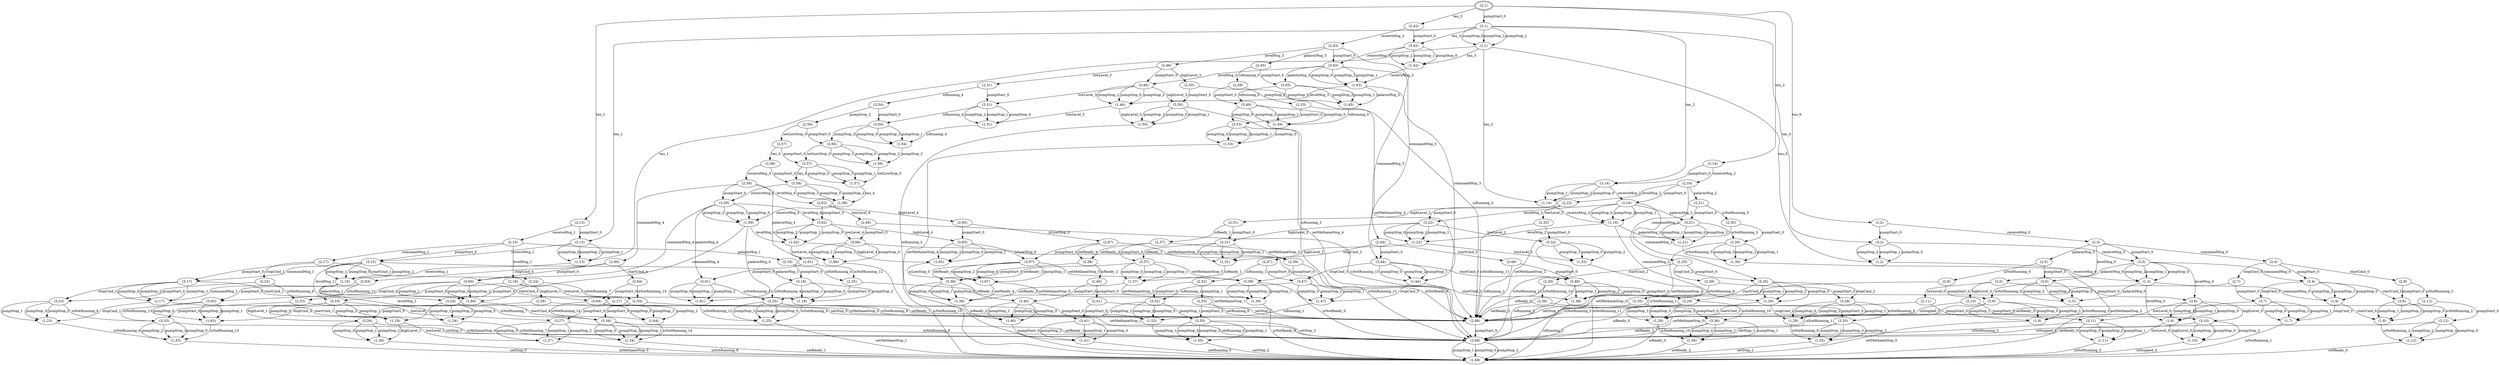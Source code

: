 digraph G {
center = TRUE;
mclimit = 10.0;
nodesep = 0.05;
node [ width=0.25, height=0.25, label="" ];
s0 [ peripheries=2 ];
s0 [label="(2,1)"];
s1 [label="(3,1)"];
s2 [label="(2,42)"];
s3 [label="(2,14)"];
s4 [label="(2,13)"];
s5 [label="(2,2)"];
s6 [label="(1,1)"];
s7 [label="(3,42)"];
s8 [label="(3,14)"];
s9 [label="(3,13)"];
s10 [label="(3,2)"];
s11 [label="(2,43)"];
s12 [label="(2,16)"];
s13 [label="(2,15)"];
s14 [label="(2,3)"];
s15 [label="(1,42)"];
s16 [label="(1,14)"];
s17 [label="(1,13)"];
s18 [label="(1,2)"];
s19 [label="(3,43)"];
s20 [label="(3,16)"];
s21 [label="(3,15)"];
s22 [label="(3,3)"];
s23 [label="(2,46)"];
s24 [label="(2,45)"];
s25 [label="(2,44)"];
s26 [label="(2,22)"];
s27 [label="(2,21)"];
s28 [label="(2,20)"];
s29 [label="(2,19)"];
s30 [label="(2,18)"];
s31 [label="(2,17)"];
s32 [label="(2,6)"];
s33 [label="(2,5)"];
s34 [label="(2,4)"];
s35 [label="(1,43)"];
s36 [label="(1,16)"];
s37 [label="(1,15)"];
s38 [label="(1,3)"];
s39 [label="(3,46)"];
s40 [label="(3,45)"];
s41 [label="(3,44)"];
s42 [label="(3,22)"];
s43 [label="(3,21)"];
s44 [label="(3,20)"];
s45 [label="(3,19)"];
s46 [label="(3,18)"];
s47 [label="(3,17)"];
s48 [label="(3,6)"];
s49 [label="(3,5)"];
s50 [label="(3,4)"];
s51 [label="(2,51)"];
s52 [label="(2,50)"];
s53 [label="(2,49)"];
s54 [label="(2,48)"];
s55 [label="(2,47)"];
s56 [label="(2,32)"];
s57 [label="(2,31)"];
s58 [label="(2,30)"];
s59 [label="(2,29)"];
s60 [label="(2,28)"];
s61 [label="(2,27)"];
s62 [label="(2,26)"];
s63 [label="(2,25)"];
s64 [label="(2,24)"];
s65 [label="(2,23)"];
s66 [label="(2,11)"];
s67 [label="(2,10)"];
s68 [label="(2,9)"];
s69 [label="(2,8)"];
s70 [label="(2,7)"];
s71 [label="(1,46)"];
s72 [label="(1,45)"];
s73 [label="(1,44)"];
s74 [label="(1,22)"];
s75 [label="(1,21)"];
s76 [label="(1,20)"];
s77 [label="(1,19)"];
s78 [label="(1,18)"];
s79 [label="(1,17)"];
s80 [label="(1,6)"];
s81 [label="(1,5)"];
s82 [label="(1,4)"];
s83 [label="(3,51)"];
s84 [label="(3,50)"];
s85 [label="(3,49)"];
s86 [label="(3,48)"];
s87 [label="(3,47)"];
s88 [label="(3,32)"];
s89 [label="(3,31)"];
s90 [label="(3,30)"];
s91 [label="(3,29)"];
s92 [label="(3,28)"];
s93 [label="(3,27)"];
s94 [label="(3,26)"];
s95 [label="(3,25)"];
s96 [label="(3,24)"];
s97 [label="(3,23)"];
s98 [label="(3,11)"];
s99 [label="(3,10)"];
s100 [label="(3,9)"];
s101 [label="(3,8)"];
s102 [label="(3,7)"];
s103 [label="(2,54)"];
s104 [label="(2,68)"];
s105 [label="(2,53)"];
s106 [label="(2,52)"];
s107 [label="(2,37)"];
s108 [label="(2,36)"];
s109 [label="(2,35)"];
s110 [label="(2,34)"];
s111 [label="(2,33)"];
s112 [label="(2,12)"];
s113 [label="(1,51)"];
s114 [label="(1,50)"];
s115 [label="(1,49)"];
s116 [label="(1,48)"];
s117 [label="(1,47)"];
s118 [label="(1,32)"];
s119 [label="(1,31)"];
s120 [label="(1,30)"];
s121 [label="(1,29)"];
s122 [label="(1,28)"];
s123 [label="(1,27)"];
s124 [label="(1,26)"];
s125 [label="(1,25)"];
s126 [label="(1,24)"];
s127 [label="(1,23)"];
s128 [label="(1,11)"];
s129 [label="(1,10)"];
s130 [label="(1,9)"];
s131 [label="(1,8)"];
s132 [label="(1,7)"];
s133 [label="(3,54)"];
s134 [label="(3,68)"];
s135 [label="(3,53)"];
s136 [label="(3,52)"];
s137 [label="(3,37)"];
s138 [label="(3,36)"];
s139 [label="(3,35)"];
s140 [label="(3,34)"];
s141 [label="(3,33)"];
s142 [label="(3,12)"];
s143 [label="(2,56)"];
s144 [label="(2,55)"];
s145 [label="(2,39)"];
s146 [label="(2,38)"];
s147 [label="(1,54)"];
s148 [label="(1,68)"];
s149 [label="(1,53)"];
s150 [label="(1,52)"];
s151 [label="(1,37)"];
s152 [label="(1,36)"];
s153 [label="(1,35)"];
s154 [label="(1,34)"];
s155 [label="(1,33)"];
s156 [label="(1,12)"];
s157 [label="(3,56)"];
s158 [label="(3,55)"];
s159 [label="(3,39)"];
s160 [label="(3,38)"];
s161 [label="(2,57)"];
s162 [label="(2,40)"];
s163 [label="(1,56)"];
s164 [label="(1,55)"];
s165 [label="(1,39)"];
s166 [label="(1,38)"];
s167 [label="(3,57)"];
s168 [label="(3,40)"];
s169 [label="(2,58)"];
s170 [label="(2,41)"];
s171 [label="(1,57)"];
s172 [label="(1,40)"];
s173 [label="(3,58)"];
s174 [label="(3,41)"];
s175 [label="(2,59)"];
s176 [label="(1,58)"];
s177 [label="(1,41)"];
s178 [label="(3,59)"];
s179 [label="(2,62)"];
s180 [label="(2,61)"];
s181 [label="(2,60)"];
s182 [label="(1,59)"];
s183 [label="(3,62)"];
s184 [label="(3,61)"];
s185 [label="(3,60)"];
s186 [label="(2,66)"];
s187 [label="(2,65)"];
s188 [label="(2,64)"];
s189 [label="(2,63)"];
s190 [label="(1,62)"];
s191 [label="(1,61)"];
s192 [label="(1,60)"];
s193 [label="(3,66)"];
s194 [label="(3,65)"];
s195 [label="(3,64)"];
s196 [label="(3,63)"];
s197 [label="(2,67)"];
s198 [label="(1,66)"];
s199 [label="(1,65)"];
s200 [label="(1,64)"];
s201 [label="(1,63)"];
s202 [label="(3,67)"];
s203 [label="(1,67)"];
s0->s1[label="pumpStart_0"];
s0->s2[label="tau_3"];
s0->s3[label="tau_2"];
s0->s4[label="tau_1"];
s0->s5[label="tau_0"];
s1->s6[label="pumpStop_2"];
s1->s6[label="pumpStop_1"];
s1->s6[label="pumpStop_0"];
s1->s7[label="tau_3"];
s1->s8[label="tau_2"];
s1->s9[label="tau_1"];
s1->s10[label="tau_0"];
s2->s7[label="pumpStart_0"];
s2->s11[label="receiveMsg_3"];
s3->s8[label="pumpStart_0"];
s3->s12[label="receiveMsg_2"];
s4->s9[label="pumpStart_0"];
s4->s13[label="receiveMsg_1"];
s5->s10[label="pumpStart_0"];
s5->s14[label="receiveMsg_0"];
s6->s15[label="tau_3"];
s6->s16[label="tau_2"];
s6->s17[label="tau_1"];
s6->s18[label="tau_0"];
s7->s15[label="pumpStop_2"];
s7->s15[label="pumpStop_1"];
s7->s15[label="pumpStop_0"];
s7->s19[label="receiveMsg_3"];
s8->s16[label="pumpStop_2"];
s8->s16[label="pumpStop_1"];
s8->s16[label="pumpStop_0"];
s8->s20[label="receiveMsg_2"];
s9->s17[label="pumpStop_2"];
s9->s17[label="pumpStop_1"];
s9->s17[label="pumpStop_0"];
s9->s21[label="receiveMsg_1"];
s10->s18[label="pumpStop_2"];
s10->s18[label="pumpStop_1"];
s10->s18[label="pumpStop_0"];
s10->s22[label="receiveMsg_0"];
s11->s19[label="pumpStart_0"];
s11->s23[label="levelMsg_3"];
s11->s24[label="palarmMsg_3"];
s11->s25[label="commandMsg_3"];
s12->s20[label="pumpStart_0"];
s12->s26[label="levelMsg_2"];
s12->s27[label="palarmMsg_2"];
s12->s28[label="commandMsg_2"];
s13->s21[label="pumpStart_0"];
s13->s29[label="levelMsg_1"];
s13->s30[label="palarmMsg_1"];
s13->s31[label="commandMsg_1"];
s14->s22[label="pumpStart_0"];
s14->s32[label="levelMsg_0"];
s14->s33[label="palarmMsg_0"];
s14->s34[label="commandMsg_0"];
s15->s35[label="receiveMsg_3"];
s16->s36[label="receiveMsg_2"];
s17->s37[label="receiveMsg_1"];
s18->s38[label="receiveMsg_0"];
s19->s35[label="pumpStop_2"];
s19->s35[label="pumpStop_1"];
s19->s35[label="pumpStop_0"];
s19->s39[label="levelMsg_3"];
s19->s40[label="palarmMsg_3"];
s19->s41[label="commandMsg_3"];
s20->s36[label="pumpStop_2"];
s20->s36[label="pumpStop_1"];
s20->s36[label="pumpStop_0"];
s20->s42[label="levelMsg_2"];
s20->s43[label="palarmMsg_2"];
s20->s44[label="commandMsg_2"];
s21->s37[label="pumpStop_2"];
s21->s37[label="pumpStop_1"];
s21->s37[label="pumpStop_0"];
s21->s45[label="levelMsg_1"];
s21->s46[label="palarmMsg_1"];
s21->s47[label="commandMsg_1"];
s22->s38[label="pumpStop_2"];
s22->s38[label="pumpStop_1"];
s22->s38[label="pumpStop_0"];
s22->s48[label="levelMsg_0"];
s22->s49[label="palarmMsg_0"];
s22->s50[label="commandMsg_0"];
s23->s39[label="pumpStart_0"];
s23->s51[label="lowLevel_3"];
s23->s52[label="highLevel_3"];
s24->s40[label="pumpStart_0"];
s24->s53[label="isRunning_0"];
s25->s41[label="pumpStart_0"];
s25->s54[label="startCmd_3"];
s25->s55[label="stopCmd_3"];
s26->s42[label="pumpStart_0"];
s26->s56[label="lowLevel_2"];
s26->s57[label="highLevel_2"];
s27->s43[label="pumpStart_0"];
s27->s58[label="isNotRunning_5"];
s28->s44[label="pumpStart_0"];
s28->s59[label="startCmd_2"];
s28->s60[label="stopCmd_2"];
s29->s45[label="pumpStart_0"];
s29->s61[label="lowLevel_1"];
s29->s62[label="highLevel_1"];
s30->s46[label="pumpStart_0"];
s30->s63[label="isNotRunning_4"];
s31->s47[label="pumpStart_0"];
s31->s64[label="startCmd_1"];
s31->s65[label="stopCmd_1"];
s32->s48[label="pumpStart_0"];
s32->s66[label="lowLevel_0"];
s32->s67[label="highLevel_0"];
s33->s49[label="pumpStart_0"];
s33->s68[label="isNotRunning_0"];
s34->s50[label="pumpStart_0"];
s34->s69[label="startCmd_0"];
s34->s70[label="stopCmd_0"];
s35->s71[label="levelMsg_3"];
s35->s72[label="palarmMsg_3"];
s35->s73[label="commandMsg_3"];
s36->s74[label="levelMsg_2"];
s36->s75[label="palarmMsg_2"];
s36->s76[label="commandMsg_2"];
s37->s77[label="levelMsg_1"];
s37->s78[label="palarmMsg_1"];
s37->s79[label="commandMsg_1"];
s38->s80[label="levelMsg_0"];
s38->s81[label="palarmMsg_0"];
s38->s82[label="commandMsg_0"];
s39->s71[label="pumpStop_2"];
s39->s71[label="pumpStop_1"];
s39->s71[label="pumpStop_0"];
s39->s83[label="lowLevel_3"];
s39->s84[label="highLevel_3"];
s40->s72[label="pumpStop_2"];
s40->s72[label="pumpStop_1"];
s40->s72[label="pumpStop_0"];
s40->s85[label="isRunning_0"];
s41->s73[label="pumpStop_2"];
s41->s73[label="pumpStop_1"];
s41->s73[label="pumpStop_0"];
s41->s86[label="startCmd_3"];
s41->s87[label="stopCmd_3"];
s42->s74[label="pumpStop_2"];
s42->s74[label="pumpStop_1"];
s42->s74[label="pumpStop_0"];
s42->s88[label="lowLevel_2"];
s42->s89[label="highLevel_2"];
s43->s75[label="pumpStop_2"];
s43->s75[label="pumpStop_1"];
s43->s75[label="pumpStop_0"];
s43->s90[label="isNotRunning_5"];
s44->s76[label="pumpStop_2"];
s44->s76[label="pumpStop_1"];
s44->s76[label="pumpStop_0"];
s44->s91[label="startCmd_2"];
s44->s92[label="stopCmd_2"];
s45->s77[label="pumpStop_2"];
s45->s77[label="pumpStop_1"];
s45->s77[label="pumpStop_0"];
s45->s93[label="lowLevel_1"];
s45->s94[label="highLevel_1"];
s46->s78[label="pumpStop_2"];
s46->s78[label="pumpStop_1"];
s46->s78[label="pumpStop_0"];
s46->s95[label="isNotRunning_4"];
s47->s79[label="pumpStop_2"];
s47->s79[label="pumpStop_1"];
s47->s79[label="pumpStop_0"];
s47->s96[label="startCmd_1"];
s47->s97[label="stopCmd_1"];
s48->s80[label="pumpStop_2"];
s48->s80[label="pumpStop_1"];
s48->s80[label="pumpStop_0"];
s48->s98[label="lowLevel_0"];
s48->s99[label="highLevel_0"];
s49->s81[label="pumpStop_2"];
s49->s81[label="pumpStop_1"];
s49->s81[label="pumpStop_0"];
s49->s100[label="isNotRunning_0"];
s50->s82[label="pumpStop_2"];
s50->s82[label="pumpStop_1"];
s50->s82[label="pumpStop_0"];
s50->s101[label="startCmd_0"];
s50->s102[label="stopCmd_0"];
s51->s83[label="pumpStart_0"];
s51->s103[label="isRunning_4"];
s52->s84[label="pumpStart_0"];
s52->s104[label="isRunning_3"];
s53->s85[label="pumpStart_0"];
s53->s105[label="pumpStop_0"];
s54->s86[label="pumpStart_0"];
s54->s104[label="isRunning_2"];
s55->s87[label="pumpStart_0"];
s55->s106[label="isRunning_1"];
s56->s88[label="pumpStart_0"];
s56->s104[label="isNotRunning_11"];
s57->s89[label="pumpStart_0"];
s57->s107[label="isReady_1"];
s58->s90[label="pumpStart_0"];
s58->s104[label="setMethaneStop_2"];
s59->s91[label="pumpStart_0"];
s59->s104[label="isReady_0"];
s59->s108[label="isNotRunning_10"];
s60->s92[label="pumpStart_0"];
s60->s109[label="isNotRunning_9"];
s61->s93[label="pumpStart_0"];
s61->s104[label="isNotRunning_8"];
s62->s94[label="pumpStart_0"];
s62->s104[label="isMethaneStop_0"];
s63->s95[label="pumpStart_0"];
s63->s104[label="setMethaneStop_1"];
s64->s96[label="pumpStart_0"];
s64->s110[label="isNotRunning_7"];
s65->s97[label="pumpStart_0"];
s65->s111[label="isNotRunning_6"];
s66->s98[label="pumpStart_0"];
s66->s104[label="isNotRunning_3"];
s67->s99[label="pumpStart_0"];
s67->s104[label="isStopped_0"];
s68->s100[label="pumpStart_0"];
s68->s104[label="setMethaneStop_0"];
s69->s101[label="pumpStart_0"];
s69->s112[label="isNotRunning_2"];
s70->s102[label="pumpStart_0"];
s70->s104[label="isNotRunning_1"];
s71->s113[label="lowLevel_3"];
s71->s114[label="highLevel_3"];
s72->s115[label="isRunning_0"];
s73->s116[label="startCmd_3"];
s73->s117[label="stopCmd_3"];
s74->s118[label="lowLevel_2"];
s74->s119[label="highLevel_2"];
s75->s120[label="isNotRunning_5"];
s76->s121[label="startCmd_2"];
s76->s122[label="stopCmd_2"];
s77->s123[label="lowLevel_1"];
s77->s124[label="highLevel_1"];
s78->s125[label="isNotRunning_4"];
s79->s126[label="startCmd_1"];
s79->s127[label="stopCmd_1"];
s80->s128[label="lowLevel_0"];
s80->s129[label="highLevel_0"];
s81->s130[label="isNotRunning_0"];
s82->s131[label="startCmd_0"];
s82->s132[label="stopCmd_0"];
s83->s113[label="pumpStop_2"];
s83->s113[label="pumpStop_1"];
s83->s113[label="pumpStop_0"];
s83->s133[label="isRunning_4"];
s84->s114[label="pumpStop_2"];
s84->s114[label="pumpStop_1"];
s84->s114[label="pumpStop_0"];
s84->s134[label="isRunning_3"];
s85->s115[label="pumpStop_2"];
s85->s115[label="pumpStop_1"];
s85->s115[label="pumpStop_0"];
s85->s135[label="pumpStop_0"];
s86->s116[label="pumpStop_2"];
s86->s116[label="pumpStop_1"];
s86->s116[label="pumpStop_0"];
s86->s134[label="isRunning_2"];
s87->s117[label="pumpStop_2"];
s87->s117[label="pumpStop_1"];
s87->s117[label="pumpStop_0"];
s87->s136[label="isRunning_1"];
s88->s118[label="pumpStop_2"];
s88->s118[label="pumpStop_1"];
s88->s118[label="pumpStop_0"];
s88->s134[label="isNotRunning_11"];
s89->s119[label="pumpStop_2"];
s89->s119[label="pumpStop_1"];
s89->s119[label="pumpStop_0"];
s89->s137[label="isReady_1"];
s90->s120[label="pumpStop_2"];
s90->s120[label="pumpStop_1"];
s90->s120[label="pumpStop_0"];
s90->s134[label="setMethaneStop_2"];
s91->s121[label="pumpStop_2"];
s91->s121[label="pumpStop_1"];
s91->s121[label="pumpStop_0"];
s91->s134[label="isReady_0"];
s91->s138[label="isNotRunning_10"];
s92->s122[label="pumpStop_2"];
s92->s122[label="pumpStop_1"];
s92->s122[label="pumpStop_0"];
s92->s139[label="isNotRunning_9"];
s93->s123[label="pumpStop_2"];
s93->s123[label="pumpStop_1"];
s93->s123[label="pumpStop_0"];
s93->s134[label="isNotRunning_8"];
s94->s124[label="pumpStop_2"];
s94->s124[label="pumpStop_1"];
s94->s124[label="pumpStop_0"];
s94->s134[label="isMethaneStop_0"];
s95->s125[label="pumpStop_2"];
s95->s125[label="pumpStop_1"];
s95->s125[label="pumpStop_0"];
s95->s134[label="setMethaneStop_1"];
s96->s126[label="pumpStop_2"];
s96->s126[label="pumpStop_1"];
s96->s126[label="pumpStop_0"];
s96->s140[label="isNotRunning_7"];
s97->s127[label="pumpStop_2"];
s97->s127[label="pumpStop_1"];
s97->s127[label="pumpStop_0"];
s97->s141[label="isNotRunning_6"];
s98->s128[label="pumpStop_2"];
s98->s128[label="pumpStop_1"];
s98->s128[label="pumpStop_0"];
s98->s134[label="isNotRunning_3"];
s99->s129[label="pumpStop_2"];
s99->s129[label="pumpStop_1"];
s99->s129[label="pumpStop_0"];
s99->s134[label="isStopped_0"];
s100->s130[label="pumpStop_2"];
s100->s130[label="pumpStop_1"];
s100->s130[label="pumpStop_0"];
s100->s134[label="setMethaneStop_0"];
s101->s131[label="pumpStop_2"];
s101->s131[label="pumpStop_1"];
s101->s131[label="pumpStop_0"];
s101->s142[label="isNotRunning_2"];
s102->s132[label="pumpStop_2"];
s102->s132[label="pumpStop_1"];
s102->s132[label="pumpStop_0"];
s102->s134[label="isNotRunning_1"];
s103->s133[label="pumpStart_0"];
s103->s143[label="pumpStop_2"];
s104->s134[label="pumpStart_0"];
s105->s135[label="pumpStart_0"];
s105->s104[label="setMethaneStop_4"];
s106->s136[label="pumpStart_0"];
s106->s144[label="pumpStop_1"];
s107->s137[label="pumpStart_0"];
s107->s145[label="setMethaneStop_3"];
s107->s146[label="setReady_3"];
s108->s138[label="pumpStart_0"];
s108->s104[label="setReady_2"];
s109->s139[label="pumpStart_0"];
s109->s104[label="setStop_1"];
s110->s140[label="pumpStart_0"];
s110->s104[label="setReady_1"];
s111->s141[label="pumpStart_0"];
s111->s104[label="setStop_0"];
s112->s142[label="pumpStart_0"];
s112->s104[label="setReady_0"];
s113->s147[label="isRunning_4"];
s114->s148[label="isRunning_3"];
s115->s149[label="pumpStop_0"];
s116->s148[label="isRunning_2"];
s117->s150[label="isRunning_1"];
s118->s148[label="isNotRunning_11"];
s119->s151[label="isReady_1"];
s120->s148[label="setMethaneStop_2"];
s121->s148[label="isReady_0"];
s121->s152[label="isNotRunning_10"];
s122->s153[label="isNotRunning_9"];
s123->s148[label="isNotRunning_8"];
s124->s148[label="isMethaneStop_0"];
s125->s148[label="setMethaneStop_1"];
s126->s154[label="isNotRunning_7"];
s127->s155[label="isNotRunning_6"];
s128->s148[label="isNotRunning_3"];
s129->s148[label="isStopped_0"];
s130->s148[label="setMethaneStop_0"];
s131->s156[label="isNotRunning_2"];
s132->s148[label="isNotRunning_1"];
s133->s147[label="pumpStop_2"];
s133->s147[label="pumpStop_1"];
s133->s147[label="pumpStop_0"];
s133->s157[label="pumpStop_2"];
s134->s148[label="pumpStop_2"];
s134->s148[label="pumpStop_1"];
s134->s148[label="pumpStop_0"];
s135->s149[label="pumpStop_2"];
s135->s149[label="pumpStop_1"];
s135->s149[label="pumpStop_0"];
s135->s134[label="setMethaneStop_4"];
s136->s150[label="pumpStop_2"];
s136->s150[label="pumpStop_1"];
s136->s150[label="pumpStop_0"];
s136->s158[label="pumpStop_1"];
s137->s151[label="pumpStop_2"];
s137->s151[label="pumpStop_1"];
s137->s151[label="pumpStop_0"];
s137->s159[label="setMethaneStop_3"];
s137->s160[label="setReady_3"];
s138->s152[label="pumpStop_2"];
s138->s152[label="pumpStop_1"];
s138->s152[label="pumpStop_0"];
s138->s134[label="setReady_2"];
s139->s153[label="pumpStop_2"];
s139->s153[label="pumpStop_1"];
s139->s153[label="pumpStop_0"];
s139->s134[label="setStop_1"];
s140->s154[label="pumpStop_2"];
s140->s154[label="pumpStop_1"];
s140->s154[label="pumpStop_0"];
s140->s134[label="setReady_1"];
s141->s155[label="pumpStop_2"];
s141->s155[label="pumpStop_1"];
s141->s155[label="pumpStop_0"];
s141->s134[label="setStop_0"];
s142->s156[label="pumpStop_2"];
s142->s156[label="pumpStop_1"];
s142->s156[label="pumpStop_0"];
s142->s134[label="setReady_0"];
s143->s157[label="pumpStart_0"];
s143->s161[label="setLowStop_0"];
s144->s158[label="pumpStart_0"];
s144->s104[label="setStop_2"];
s145->s159[label="pumpStart_0"];
s145->s104[label="isNotReady_0"];
s146->s160[label="pumpStart_0"];
s146->s162[label="isReady_2"];
s147->s163[label="pumpStop_2"];
s149->s148[label="setMethaneStop_4"];
s150->s164[label="pumpStop_1"];
s151->s165[label="setMethaneStop_3"];
s151->s166[label="setReady_3"];
s152->s148[label="setReady_2"];
s153->s148[label="setStop_1"];
s154->s148[label="setReady_1"];
s155->s148[label="setStop_0"];
s156->s148[label="setReady_0"];
s157->s163[label="pumpStop_2"];
s157->s163[label="pumpStop_1"];
s157->s163[label="pumpStop_0"];
s157->s167[label="setLowStop_0"];
s158->s164[label="pumpStop_2"];
s158->s164[label="pumpStop_1"];
s158->s164[label="pumpStop_0"];
s158->s134[label="setStop_2"];
s159->s165[label="pumpStop_2"];
s159->s165[label="pumpStop_1"];
s159->s165[label="pumpStop_0"];
s159->s134[label="isNotReady_0"];
s160->s166[label="pumpStop_2"];
s160->s166[label="pumpStop_1"];
s160->s166[label="pumpStop_0"];
s160->s168[label="isReady_2"];
s161->s167[label="pumpStart_0"];
s161->s169[label="tau_4"];
s162->s168[label="pumpStart_0"];
s162->s170[label="pumpStart_0"];
s163->s171[label="setLowStop_0"];
s164->s148[label="setStop_2"];
s165->s148[label="isNotReady_0"];
s166->s172[label="isReady_2"];
s167->s171[label="pumpStop_2"];
s167->s171[label="pumpStop_1"];
s167->s171[label="pumpStop_0"];
s167->s173[label="tau_4"];
s168->s172[label="pumpStop_2"];
s168->s172[label="pumpStop_1"];
s168->s172[label="pumpStop_0"];
s168->s174[label="pumpStart_0"];
s169->s173[label="pumpStart_0"];
s169->s175[label="receiveMsg_4"];
s170->s174[label="pumpStart_0"];
s170->s104[label="setRunning_0"];
s171->s176[label="tau_4"];
s172->s177[label="pumpStart_0"];
s173->s176[label="pumpStop_2"];
s173->s176[label="pumpStop_1"];
s173->s176[label="pumpStop_0"];
s173->s178[label="receiveMsg_4"];
s174->s177[label="pumpStop_2"];
s174->s177[label="pumpStop_1"];
s174->s177[label="pumpStop_0"];
s174->s134[label="setRunning_0"];
s175->s178[label="pumpStart_0"];
s175->s179[label="levelMsg_4"];
s175->s180[label="palarmMsg_4"];
s175->s181[label="commandMsg_4"];
s176->s182[label="receiveMsg_4"];
s177->s148[label="setRunning_0"];
s178->s182[label="pumpStop_2"];
s178->s182[label="pumpStop_1"];
s178->s182[label="pumpStop_0"];
s178->s183[label="levelMsg_4"];
s178->s184[label="palarmMsg_4"];
s178->s185[label="commandMsg_4"];
s179->s183[label="pumpStart_0"];
s179->s186[label="lowLevel_4"];
s179->s187[label="highLevel_4"];
s180->s184[label="pumpStart_0"];
s180->s63[label="isNotRunning_12"];
s181->s185[label="pumpStart_0"];
s181->s188[label="startCmd_4"];
s181->s189[label="stopCmd_4"];
s182->s190[label="levelMsg_4"];
s182->s191[label="palarmMsg_4"];
s182->s192[label="commandMsg_4"];
s183->s190[label="pumpStop_2"];
s183->s190[label="pumpStop_1"];
s183->s190[label="pumpStop_0"];
s183->s193[label="lowLevel_4"];
s183->s194[label="highLevel_4"];
s184->s191[label="pumpStop_2"];
s184->s191[label="pumpStop_1"];
s184->s191[label="pumpStop_0"];
s184->s95[label="isNotRunning_12"];
s185->s192[label="pumpStop_2"];
s185->s192[label="pumpStop_1"];
s185->s192[label="pumpStop_0"];
s185->s195[label="startCmd_4"];
s185->s196[label="stopCmd_4"];
s186->s193[label="pumpStart_0"];
s186->s104[label="isNotRunning_15"];
s187->s194[label="pumpStart_0"];
s187->s197[label="isLowStop_0"];
s188->s195[label="pumpStart_0"];
s188->s110[label="isNotRunning_14"];
s189->s196[label="pumpStart_0"];
s189->s111[label="isNotRunning_13"];
s190->s198[label="lowLevel_4"];
s190->s199[label="highLevel_4"];
s191->s125[label="isNotRunning_12"];
s192->s200[label="startCmd_4"];
s192->s201[label="stopCmd_4"];
s193->s198[label="pumpStop_2"];
s193->s198[label="pumpStop_1"];
s193->s198[label="pumpStop_0"];
s193->s134[label="isNotRunning_15"];
s194->s199[label="pumpStop_2"];
s194->s199[label="pumpStop_1"];
s194->s199[label="pumpStop_0"];
s194->s202[label="isLowStop_0"];
s195->s200[label="pumpStop_2"];
s195->s200[label="pumpStop_1"];
s195->s200[label="pumpStop_0"];
s195->s140[label="isNotRunning_14"];
s196->s201[label="pumpStop_2"];
s196->s201[label="pumpStop_1"];
s196->s201[label="pumpStop_0"];
s196->s141[label="isNotRunning_13"];
s197->s202[label="pumpStart_0"];
s197->s145[label="setMethaneStop_5"];
s197->s146[label="setReady_4"];
s198->s148[label="isNotRunning_15"];
s199->s203[label="isLowStop_0"];
s200->s154[label="isNotRunning_14"];
s201->s155[label="isNotRunning_13"];
s202->s203[label="pumpStop_2"];
s202->s203[label="pumpStop_1"];
s202->s203[label="pumpStop_0"];
s202->s159[label="setMethaneStop_5"];
s202->s160[label="setReady_4"];
s203->s165[label="setMethaneStop_5"];
s203->s166[label="setReady_4"];
}
